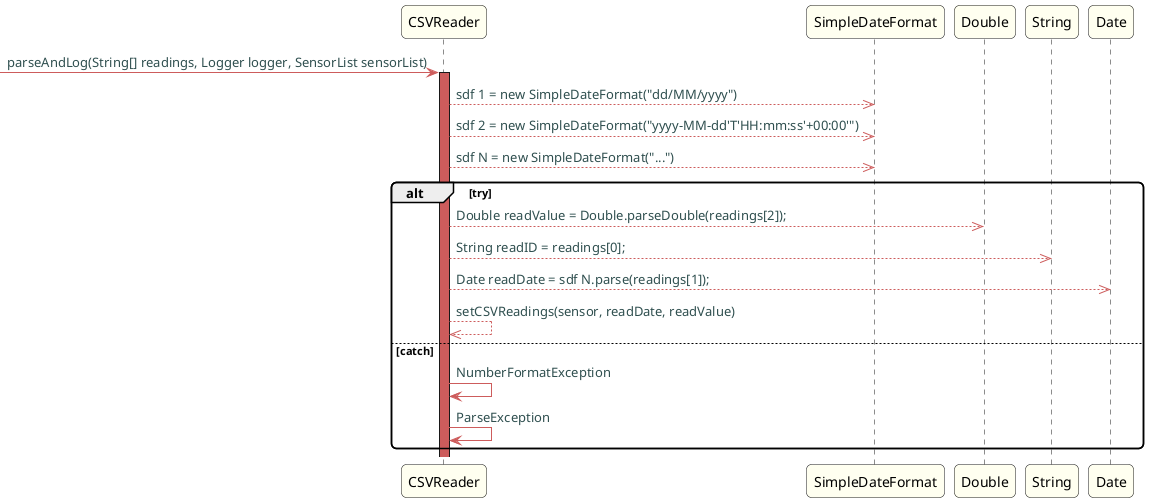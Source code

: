 @startuml

skinparam titleBorderRoundCorner 10
skinparam titleBorderThickness 3
skinparam titleBorderColor indianred
skinparam titleBackgroundColor ivory
skinparam FontName quicksand

skinparam actor {
 	BorderColor indianred
 	}

 skinparam sequence {
 	LifeLineBackgroundColor indianred
 	ParticipantBackgroundColor ivory
 }

 skinparam roundcorner 10

 skinparam component {
   arrowThickness 1
   ArrowFontName Verdana
   ArrowColor indianred
   ArrowFontColor darkslategrey
 }



-> CSVReader: parseAndLog(String[] readings, Logger logger, SensorList sensorList)
activate CSVReader

CSVReader -->> SimpleDateFormat: sdf 1 = new SimpleDateFormat("dd/MM/yyyy")
CSVReader -->> SimpleDateFormat: sdf 2 = new SimpleDateFormat("yyyy-MM-dd'T'HH:mm:ss'+00:00'")
CSVReader -->> SimpleDateFormat: sdf N = new SimpleDateFormat("...")

alt try

CSVReader -->> Double: Double readValue = Double.parseDouble(readings[2]);
CSVReader -->> String:String readID = readings[0];
CSVReader -->> Date:Date readDate = sdf N.parse(readings[1]);
CSVReader -->> CSVReader: setCSVReadings(sensor, readDate, readValue)

else catch
CSVReader -> CSVReader: NumberFormatException
CSVReader -> CSVReader: ParseException

end



@enduml